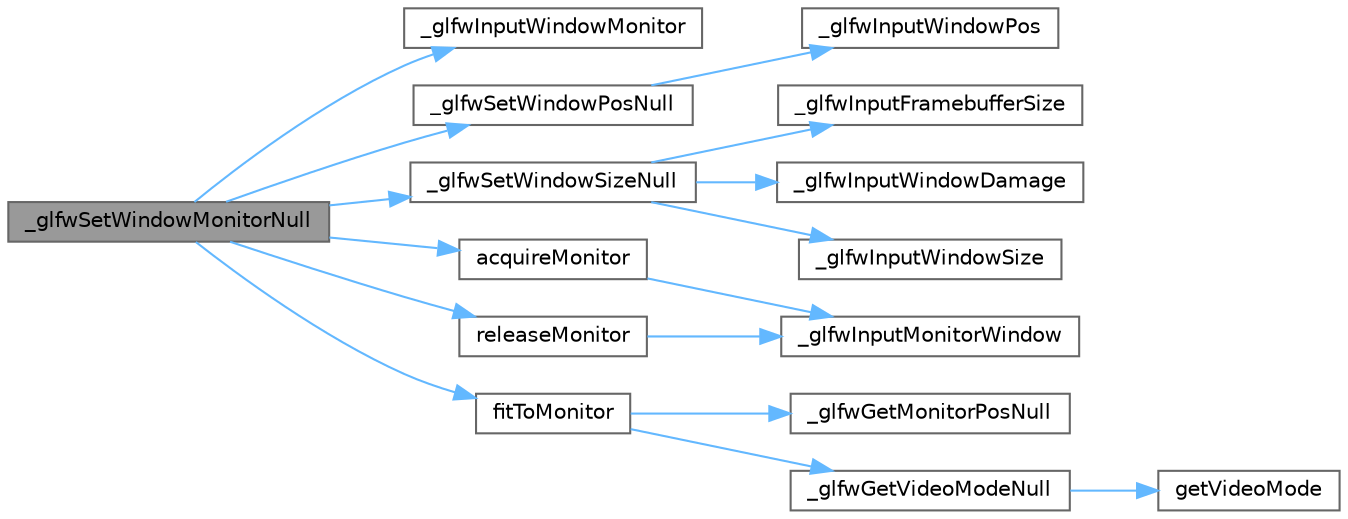 digraph "_glfwSetWindowMonitorNull"
{
 // LATEX_PDF_SIZE
  bgcolor="transparent";
  edge [fontname=Helvetica,fontsize=10,labelfontname=Helvetica,labelfontsize=10];
  node [fontname=Helvetica,fontsize=10,shape=box,height=0.2,width=0.4];
  rankdir="LR";
  Node1 [id="Node000001",label="_glfwSetWindowMonitorNull",height=0.2,width=0.4,color="gray40", fillcolor="grey60", style="filled", fontcolor="black",tooltip=" "];
  Node1 -> Node2 [id="edge16_Node000001_Node000002",color="steelblue1",style="solid",tooltip=" "];
  Node2 [id="Node000002",label="_glfwInputWindowMonitor",height=0.2,width=0.4,color="grey40", fillcolor="white", style="filled",URL="$src_2window_8c.html#a5cfc56e9a5e1e8dd88862c9c7b8a6f7f",tooltip=" "];
  Node1 -> Node3 [id="edge17_Node000001_Node000003",color="steelblue1",style="solid",tooltip=" "];
  Node3 [id="Node000003",label="_glfwSetWindowPosNull",height=0.2,width=0.4,color="grey40", fillcolor="white", style="filled",URL="$null__window_8c.html#ad2e385ea7d74ede020de076220e95c1b",tooltip=" "];
  Node3 -> Node4 [id="edge18_Node000003_Node000004",color="steelblue1",style="solid",tooltip=" "];
  Node4 [id="Node000004",label="_glfwInputWindowPos",height=0.2,width=0.4,color="grey40", fillcolor="white", style="filled",URL="$src_2window_8c.html#a782217003a0393ccd8bfba049cced9f6",tooltip=" "];
  Node1 -> Node5 [id="edge19_Node000001_Node000005",color="steelblue1",style="solid",tooltip=" "];
  Node5 [id="Node000005",label="_glfwSetWindowSizeNull",height=0.2,width=0.4,color="grey40", fillcolor="white", style="filled",URL="$null__window_8c.html#a6a77f49d044212e63854307b741f61ac",tooltip=" "];
  Node5 -> Node6 [id="edge20_Node000005_Node000006",color="steelblue1",style="solid",tooltip=" "];
  Node6 [id="Node000006",label="_glfwInputFramebufferSize",height=0.2,width=0.4,color="grey40", fillcolor="white", style="filled",URL="$src_2window_8c.html#a1f8385157e99fea8cc960c0fb2f2fc47",tooltip=" "];
  Node5 -> Node7 [id="edge21_Node000005_Node000007",color="steelblue1",style="solid",tooltip=" "];
  Node7 [id="Node000007",label="_glfwInputWindowDamage",height=0.2,width=0.4,color="grey40", fillcolor="white", style="filled",URL="$src_2window_8c.html#ad9d5a996eef8fe1afcacc325f4510d1b",tooltip=" "];
  Node5 -> Node8 [id="edge22_Node000005_Node000008",color="steelblue1",style="solid",tooltip=" "];
  Node8 [id="Node000008",label="_glfwInputWindowSize",height=0.2,width=0.4,color="grey40", fillcolor="white", style="filled",URL="$src_2window_8c.html#a4becb396bda8c2a525a3d08d86354c6b",tooltip=" "];
  Node1 -> Node9 [id="edge23_Node000001_Node000009",color="steelblue1",style="solid",tooltip=" "];
  Node9 [id="Node000009",label="acquireMonitor",height=0.2,width=0.4,color="grey40", fillcolor="white", style="filled",URL="$null__window_8c.html#a61598f8038b6bca541fc82134a96de74",tooltip=" "];
  Node9 -> Node10 [id="edge24_Node000009_Node000010",color="steelblue1",style="solid",tooltip=" "];
  Node10 [id="Node000010",label="_glfwInputMonitorWindow",height=0.2,width=0.4,color="grey40", fillcolor="white", style="filled",URL="$monitor_8c.html#a079c865515272434dc96d0f384beda9e",tooltip=" "];
  Node1 -> Node11 [id="edge25_Node000001_Node000011",color="steelblue1",style="solid",tooltip=" "];
  Node11 [id="Node000011",label="fitToMonitor",height=0.2,width=0.4,color="grey40", fillcolor="white", style="filled",URL="$null__window_8c.html#a581260e891bb8cf0f8465d425bcc08c3",tooltip=" "];
  Node11 -> Node12 [id="edge26_Node000011_Node000012",color="steelblue1",style="solid",tooltip=" "];
  Node12 [id="Node000012",label="_glfwGetMonitorPosNull",height=0.2,width=0.4,color="grey40", fillcolor="white", style="filled",URL="$null__monitor_8c.html#a1e81eddc13231e54342eff02726e8728",tooltip=" "];
  Node11 -> Node13 [id="edge27_Node000011_Node000013",color="steelblue1",style="solid",tooltip=" "];
  Node13 [id="Node000013",label="_glfwGetVideoModeNull",height=0.2,width=0.4,color="grey40", fillcolor="white", style="filled",URL="$null__monitor_8c.html#a6f9dd05ee754adef259c4b6dbad8a97f",tooltip=" "];
  Node13 -> Node14 [id="edge28_Node000013_Node000014",color="steelblue1",style="solid",tooltip=" "];
  Node14 [id="Node000014",label="getVideoMode",height=0.2,width=0.4,color="grey40", fillcolor="white", style="filled",URL="$null__monitor_8c.html#a4cfef5a27855e8f62e3d54c62117200b",tooltip=" "];
  Node1 -> Node15 [id="edge29_Node000001_Node000015",color="steelblue1",style="solid",tooltip=" "];
  Node15 [id="Node000015",label="releaseMonitor",height=0.2,width=0.4,color="grey40", fillcolor="white", style="filled",URL="$null__window_8c.html#a8de406c303634c015197161d3d13480a",tooltip=" "];
  Node15 -> Node10 [id="edge30_Node000015_Node000010",color="steelblue1",style="solid",tooltip=" "];
}
